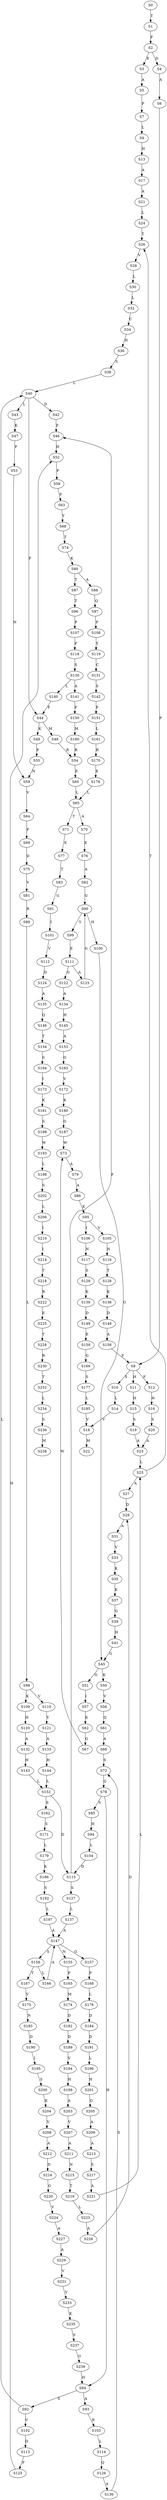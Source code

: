 strict digraph  {
	S0 -> S1 [ label = T ];
	S1 -> S2 [ label = F ];
	S2 -> S3 [ label = E ];
	S2 -> S4 [ label = D ];
	S3 -> S5 [ label = A ];
	S4 -> S6 [ label = A ];
	S5 -> S7 [ label = P ];
	S6 -> S8 [ label = P ];
	S7 -> S9 [ label = L ];
	S8 -> S10 [ label = S ];
	S8 -> S11 [ label = H ];
	S8 -> S12 [ label = F ];
	S9 -> S13 [ label = H ];
	S10 -> S14 [ label = L ];
	S11 -> S15 [ label = H ];
	S12 -> S16 [ label = H ];
	S13 -> S17 [ label = A ];
	S14 -> S18 [ label = V ];
	S15 -> S19 [ label = S ];
	S16 -> S20 [ label = S ];
	S17 -> S21 [ label = A ];
	S18 -> S22 [ label = M ];
	S19 -> S23 [ label = A ];
	S20 -> S23 [ label = A ];
	S21 -> S24 [ label = L ];
	S23 -> S25 [ label = L ];
	S24 -> S26 [ label = T ];
	S25 -> S27 [ label = A ];
	S25 -> S26 [ label = T ];
	S26 -> S28 [ label = V ];
	S27 -> S29 [ label = D ];
	S28 -> S30 [ label = L ];
	S29 -> S31 [ label = A ];
	S30 -> S32 [ label = L ];
	S31 -> S33 [ label = V ];
	S32 -> S34 [ label = C ];
	S33 -> S35 [ label = K ];
	S34 -> S36 [ label = H ];
	S35 -> S37 [ label = K ];
	S36 -> S38 [ label = S ];
	S37 -> S39 [ label = G ];
	S38 -> S40 [ label = L ];
	S39 -> S41 [ label = H ];
	S40 -> S42 [ label = D ];
	S40 -> S43 [ label = L ];
	S40 -> S44 [ label = F ];
	S41 -> S45 [ label = G ];
	S42 -> S46 [ label = F ];
	S43 -> S47 [ label = K ];
	S44 -> S48 [ label = M ];
	S44 -> S49 [ label = K ];
	S45 -> S50 [ label = K ];
	S45 -> S51 [ label = G ];
	S46 -> S52 [ label = H ];
	S47 -> S53 [ label = F ];
	S48 -> S54 [ label = R ];
	S49 -> S55 [ label = F ];
	S50 -> S56 [ label = V ];
	S51 -> S57 [ label = I ];
	S52 -> S58 [ label = P ];
	S53 -> S59 [ label = N ];
	S54 -> S60 [ label = E ];
	S55 -> S59 [ label = N ];
	S56 -> S61 [ label = Q ];
	S57 -> S62 [ label = K ];
	S58 -> S63 [ label = F ];
	S59 -> S64 [ label = V ];
	S60 -> S65 [ label = L ];
	S61 -> S66 [ label = A ];
	S62 -> S67 [ label = G ];
	S63 -> S68 [ label = Y ];
	S64 -> S69 [ label = P ];
	S65 -> S70 [ label = A ];
	S65 -> S71 [ label = T ];
	S66 -> S72 [ label = S ];
	S67 -> S73 [ label = W ];
	S68 -> S74 [ label = T ];
	S69 -> S75 [ label = D ];
	S70 -> S76 [ label = E ];
	S71 -> S77 [ label = E ];
	S72 -> S78 [ label = G ];
	S73 -> S79 [ label = A ];
	S74 -> S80 [ label = K ];
	S75 -> S81 [ label = V ];
	S76 -> S82 [ label = A ];
	S77 -> S83 [ label = T ];
	S78 -> S84 [ label = H ];
	S78 -> S85 [ label = S ];
	S79 -> S86 [ label = A ];
	S80 -> S87 [ label = T ];
	S80 -> S88 [ label = A ];
	S81 -> S89 [ label = R ];
	S82 -> S90 [ label = G ];
	S83 -> S91 [ label = G ];
	S84 -> S92 [ label = S ];
	S84 -> S93 [ label = A ];
	S85 -> S94 [ label = H ];
	S86 -> S95 [ label = K ];
	S87 -> S96 [ label = T ];
	S88 -> S97 [ label = Q ];
	S89 -> S98 [ label = L ];
	S90 -> S99 [ label = Y ];
	S90 -> S100 [ label = H ];
	S91 -> S101 [ label = I ];
	S92 -> S40 [ label = L ];
	S92 -> S102 [ label = V ];
	S93 -> S103 [ label = R ];
	S94 -> S104 [ label = L ];
	S95 -> S105 [ label = V ];
	S95 -> S106 [ label = I ];
	S96 -> S107 [ label = P ];
	S97 -> S108 [ label = P ];
	S98 -> S109 [ label = K ];
	S98 -> S110 [ label = V ];
	S99 -> S111 [ label = E ];
	S100 -> S45 [ label = G ];
	S101 -> S112 [ label = V ];
	S102 -> S113 [ label = D ];
	S103 -> S114 [ label = L ];
	S104 -> S115 [ label = D ];
	S105 -> S116 [ label = N ];
	S106 -> S117 [ label = N ];
	S107 -> S118 [ label = F ];
	S108 -> S119 [ label = Y ];
	S109 -> S120 [ label = H ];
	S110 -> S121 [ label = Y ];
	S111 -> S122 [ label = G ];
	S111 -> S123 [ label = A ];
	S112 -> S124 [ label = D ];
	S113 -> S125 [ label = F ];
	S114 -> S126 [ label = Q ];
	S115 -> S127 [ label = S ];
	S115 -> S46 [ label = F ];
	S116 -> S128 [ label = T ];
	S117 -> S129 [ label = S ];
	S118 -> S130 [ label = S ];
	S119 -> S131 [ label = C ];
	S120 -> S132 [ label = A ];
	S121 -> S133 [ label = A ];
	S122 -> S134 [ label = A ];
	S123 -> S90 [ label = G ];
	S124 -> S135 [ label = A ];
	S125 -> S52 [ label = H ];
	S126 -> S136 [ label = A ];
	S127 -> S137 [ label = L ];
	S128 -> S138 [ label = K ];
	S129 -> S139 [ label = K ];
	S130 -> S140 [ label = L ];
	S130 -> S141 [ label = A ];
	S131 -> S142 [ label = S ];
	S132 -> S143 [ label = H ];
	S133 -> S144 [ label = H ];
	S134 -> S145 [ label = H ];
	S135 -> S146 [ label = Q ];
	S136 -> S72 [ label = S ];
	S137 -> S147 [ label = A ];
	S138 -> S148 [ label = D ];
	S139 -> S149 [ label = D ];
	S140 -> S44 [ label = F ];
	S141 -> S150 [ label = F ];
	S142 -> S151 [ label = F ];
	S143 -> S152 [ label = L ];
	S144 -> S152 [ label = L ];
	S145 -> S153 [ label = A ];
	S146 -> S154 [ label = T ];
	S147 -> S155 [ label = N ];
	S147 -> S156 [ label = S ];
	S147 -> S157 [ label = G ];
	S148 -> S158 [ label = A ];
	S149 -> S159 [ label = E ];
	S150 -> S160 [ label = M ];
	S151 -> S161 [ label = L ];
	S152 -> S115 [ label = D ];
	S152 -> S162 [ label = E ];
	S153 -> S163 [ label = G ];
	S154 -> S164 [ label = S ];
	S155 -> S165 [ label = P ];
	S156 -> S166 [ label = L ];
	S156 -> S167 [ label = T ];
	S157 -> S168 [ label = P ];
	S158 -> S8 [ label = P ];
	S159 -> S169 [ label = G ];
	S160 -> S54 [ label = R ];
	S161 -> S170 [ label = R ];
	S162 -> S171 [ label = S ];
	S163 -> S172 [ label = V ];
	S164 -> S173 [ label = I ];
	S165 -> S174 [ label = M ];
	S166 -> S147 [ label = A ];
	S167 -> S175 [ label = V ];
	S168 -> S176 [ label = L ];
	S169 -> S177 [ label = S ];
	S170 -> S178 [ label = E ];
	S171 -> S179 [ label = L ];
	S172 -> S180 [ label = K ];
	S173 -> S181 [ label = K ];
	S174 -> S182 [ label = D ];
	S175 -> S183 [ label = N ];
	S176 -> S184 [ label = D ];
	S177 -> S185 [ label = L ];
	S178 -> S65 [ label = L ];
	S179 -> S186 [ label = K ];
	S180 -> S187 [ label = G ];
	S181 -> S188 [ label = S ];
	S182 -> S189 [ label = D ];
	S183 -> S190 [ label = D ];
	S184 -> S191 [ label = D ];
	S185 -> S18 [ label = V ];
	S186 -> S192 [ label = S ];
	S187 -> S73 [ label = W ];
	S188 -> S193 [ label = W ];
	S189 -> S194 [ label = V ];
	S190 -> S195 [ label = I ];
	S191 -> S196 [ label = L ];
	S192 -> S197 [ label = L ];
	S193 -> S198 [ label = L ];
	S194 -> S199 [ label = H ];
	S195 -> S200 [ label = S ];
	S196 -> S201 [ label = H ];
	S197 -> S147 [ label = A ];
	S198 -> S202 [ label = S ];
	S199 -> S203 [ label = A ];
	S200 -> S204 [ label = K ];
	S201 -> S205 [ label = G ];
	S202 -> S206 [ label = L ];
	S203 -> S207 [ label = V ];
	S204 -> S208 [ label = V ];
	S205 -> S209 [ label = A ];
	S206 -> S210 [ label = I ];
	S207 -> S211 [ label = A ];
	S208 -> S212 [ label = A ];
	S209 -> S213 [ label = A ];
	S210 -> S214 [ label = I ];
	S211 -> S215 [ label = N ];
	S212 -> S216 [ label = D ];
	S213 -> S217 [ label = S ];
	S214 -> S218 [ label = T ];
	S215 -> S219 [ label = T ];
	S216 -> S220 [ label = G ];
	S217 -> S221 [ label = A ];
	S218 -> S222 [ label = R ];
	S219 -> S223 [ label = L ];
	S220 -> S224 [ label = V ];
	S221 -> S25 [ label = L ];
	S222 -> S225 [ label = E ];
	S223 -> S226 [ label = A ];
	S224 -> S227 [ label = A ];
	S225 -> S228 [ label = T ];
	S226 -> S29 [ label = D ];
	S227 -> S229 [ label = A ];
	S228 -> S230 [ label = R ];
	S229 -> S231 [ label = V ];
	S230 -> S232 [ label = T ];
	S231 -> S233 [ label = V ];
	S232 -> S234 [ label = L ];
	S233 -> S235 [ label = K ];
	S234 -> S236 [ label = S ];
	S235 -> S237 [ label = S ];
	S236 -> S238 [ label = M ];
	S237 -> S239 [ label = G ];
	S239 -> S84 [ label = H ];
}
